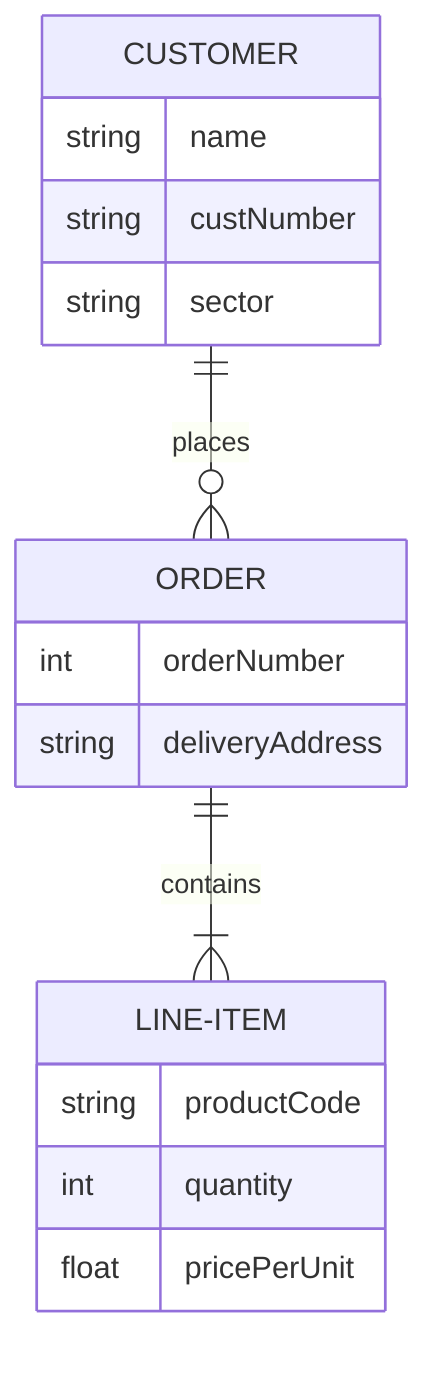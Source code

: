erDiagram
    CUSTOMER ||--o{ ORDER : places
    CUSTOMER {
        string name
        string custNumber
        string sector
    }
    ORDER ||--|{ LINE-ITEM : contains
    ORDER {
        int orderNumber
        string deliveryAddress
    }
    LINE-ITEM {
        string productCode
        int quantity
        float pricePerUnit
    }